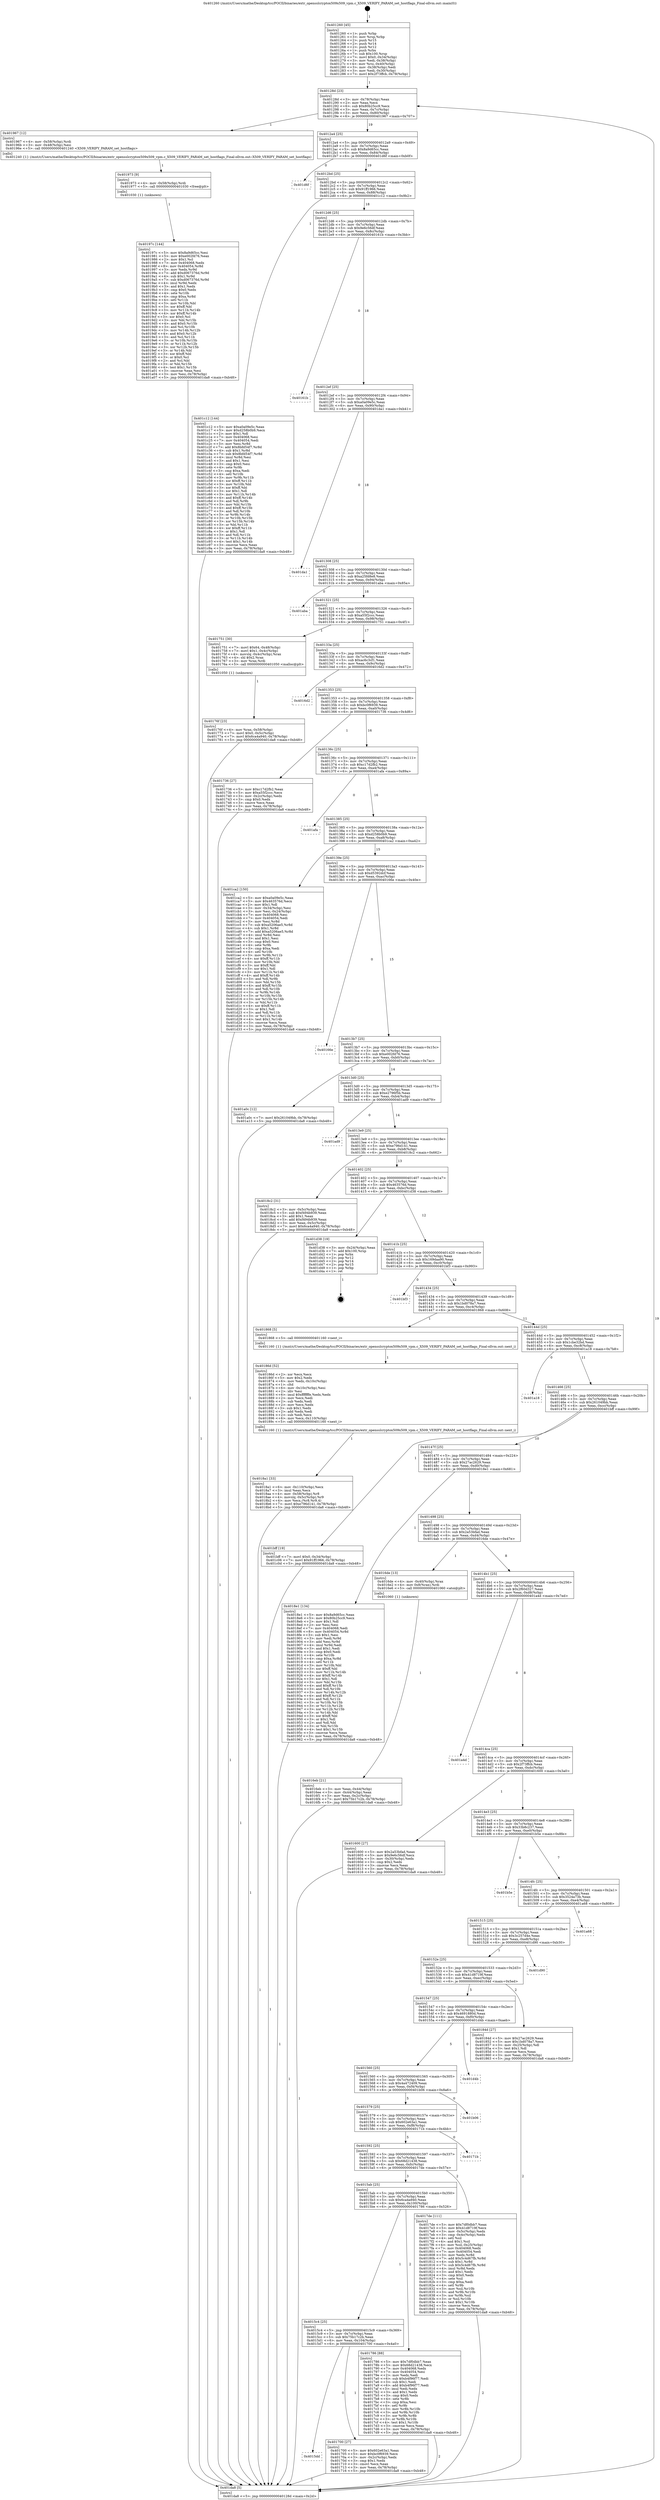 digraph "0x401260" {
  label = "0x401260 (/mnt/c/Users/mathe/Desktop/tcc/POCII/binaries/extr_opensslcryptox509x509_vpm.c_X509_VERIFY_PARAM_set_hostflags_Final-ollvm.out::main(0))"
  labelloc = "t"
  node[shape=record]

  Entry [label="",width=0.3,height=0.3,shape=circle,fillcolor=black,style=filled]
  "0x40128d" [label="{
     0x40128d [23]\l
     | [instrs]\l
     &nbsp;&nbsp;0x40128d \<+3\>: mov -0x78(%rbp),%eax\l
     &nbsp;&nbsp;0x401290 \<+2\>: mov %eax,%ecx\l
     &nbsp;&nbsp;0x401292 \<+6\>: sub $0x80b25cc9,%ecx\l
     &nbsp;&nbsp;0x401298 \<+3\>: mov %eax,-0x7c(%rbp)\l
     &nbsp;&nbsp;0x40129b \<+3\>: mov %ecx,-0x80(%rbp)\l
     &nbsp;&nbsp;0x40129e \<+6\>: je 0000000000401967 \<main+0x707\>\l
  }"]
  "0x401967" [label="{
     0x401967 [12]\l
     | [instrs]\l
     &nbsp;&nbsp;0x401967 \<+4\>: mov -0x58(%rbp),%rdi\l
     &nbsp;&nbsp;0x40196b \<+3\>: mov -0x48(%rbp),%esi\l
     &nbsp;&nbsp;0x40196e \<+5\>: call 0000000000401240 \<X509_VERIFY_PARAM_set_hostflags\>\l
     | [calls]\l
     &nbsp;&nbsp;0x401240 \{1\} (/mnt/c/Users/mathe/Desktop/tcc/POCII/binaries/extr_opensslcryptox509x509_vpm.c_X509_VERIFY_PARAM_set_hostflags_Final-ollvm.out::X509_VERIFY_PARAM_set_hostflags)\l
  }"]
  "0x4012a4" [label="{
     0x4012a4 [25]\l
     | [instrs]\l
     &nbsp;&nbsp;0x4012a4 \<+5\>: jmp 00000000004012a9 \<main+0x49\>\l
     &nbsp;&nbsp;0x4012a9 \<+3\>: mov -0x7c(%rbp),%eax\l
     &nbsp;&nbsp;0x4012ac \<+5\>: sub $0x8a9d65cc,%eax\l
     &nbsp;&nbsp;0x4012b1 \<+6\>: mov %eax,-0x84(%rbp)\l
     &nbsp;&nbsp;0x4012b7 \<+6\>: je 0000000000401d6f \<main+0xb0f\>\l
  }"]
  Exit [label="",width=0.3,height=0.3,shape=circle,fillcolor=black,style=filled,peripheries=2]
  "0x401d6f" [label="{
     0x401d6f\l
  }", style=dashed]
  "0x4012bd" [label="{
     0x4012bd [25]\l
     | [instrs]\l
     &nbsp;&nbsp;0x4012bd \<+5\>: jmp 00000000004012c2 \<main+0x62\>\l
     &nbsp;&nbsp;0x4012c2 \<+3\>: mov -0x7c(%rbp),%eax\l
     &nbsp;&nbsp;0x4012c5 \<+5\>: sub $0x91ff1966,%eax\l
     &nbsp;&nbsp;0x4012ca \<+6\>: mov %eax,-0x88(%rbp)\l
     &nbsp;&nbsp;0x4012d0 \<+6\>: je 0000000000401c12 \<main+0x9b2\>\l
  }"]
  "0x40197c" [label="{
     0x40197c [144]\l
     | [instrs]\l
     &nbsp;&nbsp;0x40197c \<+5\>: mov $0x8a9d65cc,%esi\l
     &nbsp;&nbsp;0x401981 \<+5\>: mov $0xe002fd76,%eax\l
     &nbsp;&nbsp;0x401986 \<+2\>: mov $0x1,%cl\l
     &nbsp;&nbsp;0x401988 \<+7\>: mov 0x404068,%edx\l
     &nbsp;&nbsp;0x40198f \<+8\>: mov 0x404054,%r8d\l
     &nbsp;&nbsp;0x401997 \<+3\>: mov %edx,%r9d\l
     &nbsp;&nbsp;0x40199a \<+7\>: add $0xd067376d,%r9d\l
     &nbsp;&nbsp;0x4019a1 \<+4\>: sub $0x1,%r9d\l
     &nbsp;&nbsp;0x4019a5 \<+7\>: sub $0xd067376d,%r9d\l
     &nbsp;&nbsp;0x4019ac \<+4\>: imul %r9d,%edx\l
     &nbsp;&nbsp;0x4019b0 \<+3\>: and $0x1,%edx\l
     &nbsp;&nbsp;0x4019b3 \<+3\>: cmp $0x0,%edx\l
     &nbsp;&nbsp;0x4019b6 \<+4\>: sete %r10b\l
     &nbsp;&nbsp;0x4019ba \<+4\>: cmp $0xa,%r8d\l
     &nbsp;&nbsp;0x4019be \<+4\>: setl %r11b\l
     &nbsp;&nbsp;0x4019c2 \<+3\>: mov %r10b,%bl\l
     &nbsp;&nbsp;0x4019c5 \<+3\>: xor $0xff,%bl\l
     &nbsp;&nbsp;0x4019c8 \<+3\>: mov %r11b,%r14b\l
     &nbsp;&nbsp;0x4019cb \<+4\>: xor $0xff,%r14b\l
     &nbsp;&nbsp;0x4019cf \<+3\>: xor $0x0,%cl\l
     &nbsp;&nbsp;0x4019d2 \<+3\>: mov %bl,%r15b\l
     &nbsp;&nbsp;0x4019d5 \<+4\>: and $0x0,%r15b\l
     &nbsp;&nbsp;0x4019d9 \<+3\>: and %cl,%r10b\l
     &nbsp;&nbsp;0x4019dc \<+3\>: mov %r14b,%r12b\l
     &nbsp;&nbsp;0x4019df \<+4\>: and $0x0,%r12b\l
     &nbsp;&nbsp;0x4019e3 \<+3\>: and %cl,%r11b\l
     &nbsp;&nbsp;0x4019e6 \<+3\>: or %r10b,%r15b\l
     &nbsp;&nbsp;0x4019e9 \<+3\>: or %r11b,%r12b\l
     &nbsp;&nbsp;0x4019ec \<+3\>: xor %r12b,%r15b\l
     &nbsp;&nbsp;0x4019ef \<+3\>: or %r14b,%bl\l
     &nbsp;&nbsp;0x4019f2 \<+3\>: xor $0xff,%bl\l
     &nbsp;&nbsp;0x4019f5 \<+3\>: or $0x0,%cl\l
     &nbsp;&nbsp;0x4019f8 \<+2\>: and %cl,%bl\l
     &nbsp;&nbsp;0x4019fa \<+3\>: or %bl,%r15b\l
     &nbsp;&nbsp;0x4019fd \<+4\>: test $0x1,%r15b\l
     &nbsp;&nbsp;0x401a01 \<+3\>: cmovne %eax,%esi\l
     &nbsp;&nbsp;0x401a04 \<+3\>: mov %esi,-0x78(%rbp)\l
     &nbsp;&nbsp;0x401a07 \<+5\>: jmp 0000000000401da8 \<main+0xb48\>\l
  }"]
  "0x401c12" [label="{
     0x401c12 [144]\l
     | [instrs]\l
     &nbsp;&nbsp;0x401c12 \<+5\>: mov $0xa0a09e5c,%eax\l
     &nbsp;&nbsp;0x401c17 \<+5\>: mov $0xd258b0b9,%ecx\l
     &nbsp;&nbsp;0x401c1c \<+2\>: mov $0x1,%dl\l
     &nbsp;&nbsp;0x401c1e \<+7\>: mov 0x404068,%esi\l
     &nbsp;&nbsp;0x401c25 \<+7\>: mov 0x404054,%edi\l
     &nbsp;&nbsp;0x401c2c \<+3\>: mov %esi,%r8d\l
     &nbsp;&nbsp;0x401c2f \<+7\>: add $0x8bfd54f7,%r8d\l
     &nbsp;&nbsp;0x401c36 \<+4\>: sub $0x1,%r8d\l
     &nbsp;&nbsp;0x401c3a \<+7\>: sub $0x8bfd54f7,%r8d\l
     &nbsp;&nbsp;0x401c41 \<+4\>: imul %r8d,%esi\l
     &nbsp;&nbsp;0x401c45 \<+3\>: and $0x1,%esi\l
     &nbsp;&nbsp;0x401c48 \<+3\>: cmp $0x0,%esi\l
     &nbsp;&nbsp;0x401c4b \<+4\>: sete %r9b\l
     &nbsp;&nbsp;0x401c4f \<+3\>: cmp $0xa,%edi\l
     &nbsp;&nbsp;0x401c52 \<+4\>: setl %r10b\l
     &nbsp;&nbsp;0x401c56 \<+3\>: mov %r9b,%r11b\l
     &nbsp;&nbsp;0x401c59 \<+4\>: xor $0xff,%r11b\l
     &nbsp;&nbsp;0x401c5d \<+3\>: mov %r10b,%bl\l
     &nbsp;&nbsp;0x401c60 \<+3\>: xor $0xff,%bl\l
     &nbsp;&nbsp;0x401c63 \<+3\>: xor $0x1,%dl\l
     &nbsp;&nbsp;0x401c66 \<+3\>: mov %r11b,%r14b\l
     &nbsp;&nbsp;0x401c69 \<+4\>: and $0xff,%r14b\l
     &nbsp;&nbsp;0x401c6d \<+3\>: and %dl,%r9b\l
     &nbsp;&nbsp;0x401c70 \<+3\>: mov %bl,%r15b\l
     &nbsp;&nbsp;0x401c73 \<+4\>: and $0xff,%r15b\l
     &nbsp;&nbsp;0x401c77 \<+3\>: and %dl,%r10b\l
     &nbsp;&nbsp;0x401c7a \<+3\>: or %r9b,%r14b\l
     &nbsp;&nbsp;0x401c7d \<+3\>: or %r10b,%r15b\l
     &nbsp;&nbsp;0x401c80 \<+3\>: xor %r15b,%r14b\l
     &nbsp;&nbsp;0x401c83 \<+3\>: or %bl,%r11b\l
     &nbsp;&nbsp;0x401c86 \<+4\>: xor $0xff,%r11b\l
     &nbsp;&nbsp;0x401c8a \<+3\>: or $0x1,%dl\l
     &nbsp;&nbsp;0x401c8d \<+3\>: and %dl,%r11b\l
     &nbsp;&nbsp;0x401c90 \<+3\>: or %r11b,%r14b\l
     &nbsp;&nbsp;0x401c93 \<+4\>: test $0x1,%r14b\l
     &nbsp;&nbsp;0x401c97 \<+3\>: cmovne %ecx,%eax\l
     &nbsp;&nbsp;0x401c9a \<+3\>: mov %eax,-0x78(%rbp)\l
     &nbsp;&nbsp;0x401c9d \<+5\>: jmp 0000000000401da8 \<main+0xb48\>\l
  }"]
  "0x4012d6" [label="{
     0x4012d6 [25]\l
     | [instrs]\l
     &nbsp;&nbsp;0x4012d6 \<+5\>: jmp 00000000004012db \<main+0x7b\>\l
     &nbsp;&nbsp;0x4012db \<+3\>: mov -0x7c(%rbp),%eax\l
     &nbsp;&nbsp;0x4012de \<+5\>: sub $0x9e6c56df,%eax\l
     &nbsp;&nbsp;0x4012e3 \<+6\>: mov %eax,-0x8c(%rbp)\l
     &nbsp;&nbsp;0x4012e9 \<+6\>: je 000000000040161b \<main+0x3bb\>\l
  }"]
  "0x401973" [label="{
     0x401973 [9]\l
     | [instrs]\l
     &nbsp;&nbsp;0x401973 \<+4\>: mov -0x58(%rbp),%rdi\l
     &nbsp;&nbsp;0x401977 \<+5\>: call 0000000000401030 \<free@plt\>\l
     | [calls]\l
     &nbsp;&nbsp;0x401030 \{1\} (unknown)\l
  }"]
  "0x40161b" [label="{
     0x40161b\l
  }", style=dashed]
  "0x4012ef" [label="{
     0x4012ef [25]\l
     | [instrs]\l
     &nbsp;&nbsp;0x4012ef \<+5\>: jmp 00000000004012f4 \<main+0x94\>\l
     &nbsp;&nbsp;0x4012f4 \<+3\>: mov -0x7c(%rbp),%eax\l
     &nbsp;&nbsp;0x4012f7 \<+5\>: sub $0xa0a09e5c,%eax\l
     &nbsp;&nbsp;0x4012fc \<+6\>: mov %eax,-0x90(%rbp)\l
     &nbsp;&nbsp;0x401302 \<+6\>: je 0000000000401da1 \<main+0xb41\>\l
  }"]
  "0x4018a1" [label="{
     0x4018a1 [33]\l
     | [instrs]\l
     &nbsp;&nbsp;0x4018a1 \<+6\>: mov -0x110(%rbp),%ecx\l
     &nbsp;&nbsp;0x4018a7 \<+3\>: imul %eax,%ecx\l
     &nbsp;&nbsp;0x4018aa \<+4\>: mov -0x58(%rbp),%r8\l
     &nbsp;&nbsp;0x4018ae \<+4\>: movslq -0x5c(%rbp),%r9\l
     &nbsp;&nbsp;0x4018b2 \<+4\>: mov %ecx,(%r8,%r9,4)\l
     &nbsp;&nbsp;0x4018b6 \<+7\>: movl $0xe796d141,-0x78(%rbp)\l
     &nbsp;&nbsp;0x4018bd \<+5\>: jmp 0000000000401da8 \<main+0xb48\>\l
  }"]
  "0x401da1" [label="{
     0x401da1\l
  }", style=dashed]
  "0x401308" [label="{
     0x401308 [25]\l
     | [instrs]\l
     &nbsp;&nbsp;0x401308 \<+5\>: jmp 000000000040130d \<main+0xad\>\l
     &nbsp;&nbsp;0x40130d \<+3\>: mov -0x7c(%rbp),%eax\l
     &nbsp;&nbsp;0x401310 \<+5\>: sub $0xa25fd8e8,%eax\l
     &nbsp;&nbsp;0x401315 \<+6\>: mov %eax,-0x94(%rbp)\l
     &nbsp;&nbsp;0x40131b \<+6\>: je 0000000000401aba \<main+0x85a\>\l
  }"]
  "0x40186d" [label="{
     0x40186d [52]\l
     | [instrs]\l
     &nbsp;&nbsp;0x40186d \<+2\>: xor %ecx,%ecx\l
     &nbsp;&nbsp;0x40186f \<+5\>: mov $0x2,%edx\l
     &nbsp;&nbsp;0x401874 \<+6\>: mov %edx,-0x10c(%rbp)\l
     &nbsp;&nbsp;0x40187a \<+1\>: cltd\l
     &nbsp;&nbsp;0x40187b \<+6\>: mov -0x10c(%rbp),%esi\l
     &nbsp;&nbsp;0x401881 \<+2\>: idiv %esi\l
     &nbsp;&nbsp;0x401883 \<+6\>: imul $0xfffffffe,%edx,%edx\l
     &nbsp;&nbsp;0x401889 \<+2\>: mov %ecx,%edi\l
     &nbsp;&nbsp;0x40188b \<+2\>: sub %edx,%edi\l
     &nbsp;&nbsp;0x40188d \<+2\>: mov %ecx,%edx\l
     &nbsp;&nbsp;0x40188f \<+3\>: sub $0x1,%edx\l
     &nbsp;&nbsp;0x401892 \<+2\>: add %edx,%edi\l
     &nbsp;&nbsp;0x401894 \<+2\>: sub %edi,%ecx\l
     &nbsp;&nbsp;0x401896 \<+6\>: mov %ecx,-0x110(%rbp)\l
     &nbsp;&nbsp;0x40189c \<+5\>: call 0000000000401160 \<next_i\>\l
     | [calls]\l
     &nbsp;&nbsp;0x401160 \{1\} (/mnt/c/Users/mathe/Desktop/tcc/POCII/binaries/extr_opensslcryptox509x509_vpm.c_X509_VERIFY_PARAM_set_hostflags_Final-ollvm.out::next_i)\l
  }"]
  "0x401aba" [label="{
     0x401aba\l
  }", style=dashed]
  "0x401321" [label="{
     0x401321 [25]\l
     | [instrs]\l
     &nbsp;&nbsp;0x401321 \<+5\>: jmp 0000000000401326 \<main+0xc6\>\l
     &nbsp;&nbsp;0x401326 \<+3\>: mov -0x7c(%rbp),%eax\l
     &nbsp;&nbsp;0x401329 \<+5\>: sub $0xa55f2ccc,%eax\l
     &nbsp;&nbsp;0x40132e \<+6\>: mov %eax,-0x98(%rbp)\l
     &nbsp;&nbsp;0x401334 \<+6\>: je 0000000000401751 \<main+0x4f1\>\l
  }"]
  "0x40176f" [label="{
     0x40176f [23]\l
     | [instrs]\l
     &nbsp;&nbsp;0x40176f \<+4\>: mov %rax,-0x58(%rbp)\l
     &nbsp;&nbsp;0x401773 \<+7\>: movl $0x0,-0x5c(%rbp)\l
     &nbsp;&nbsp;0x40177a \<+7\>: movl $0x6ca4a940,-0x78(%rbp)\l
     &nbsp;&nbsp;0x401781 \<+5\>: jmp 0000000000401da8 \<main+0xb48\>\l
  }"]
  "0x401751" [label="{
     0x401751 [30]\l
     | [instrs]\l
     &nbsp;&nbsp;0x401751 \<+7\>: movl $0x64,-0x48(%rbp)\l
     &nbsp;&nbsp;0x401758 \<+7\>: movl $0x1,-0x4c(%rbp)\l
     &nbsp;&nbsp;0x40175f \<+4\>: movslq -0x4c(%rbp),%rax\l
     &nbsp;&nbsp;0x401763 \<+4\>: shl $0x2,%rax\l
     &nbsp;&nbsp;0x401767 \<+3\>: mov %rax,%rdi\l
     &nbsp;&nbsp;0x40176a \<+5\>: call 0000000000401050 \<malloc@plt\>\l
     | [calls]\l
     &nbsp;&nbsp;0x401050 \{1\} (unknown)\l
  }"]
  "0x40133a" [label="{
     0x40133a [25]\l
     | [instrs]\l
     &nbsp;&nbsp;0x40133a \<+5\>: jmp 000000000040133f \<main+0xdf\>\l
     &nbsp;&nbsp;0x40133f \<+3\>: mov -0x7c(%rbp),%eax\l
     &nbsp;&nbsp;0x401342 \<+5\>: sub $0xac6c3cf1,%eax\l
     &nbsp;&nbsp;0x401347 \<+6\>: mov %eax,-0x9c(%rbp)\l
     &nbsp;&nbsp;0x40134d \<+6\>: je 00000000004016d2 \<main+0x472\>\l
  }"]
  "0x4015dd" [label="{
     0x4015dd\l
  }", style=dashed]
  "0x4016d2" [label="{
     0x4016d2\l
  }", style=dashed]
  "0x401353" [label="{
     0x401353 [25]\l
     | [instrs]\l
     &nbsp;&nbsp;0x401353 \<+5\>: jmp 0000000000401358 \<main+0xf8\>\l
     &nbsp;&nbsp;0x401358 \<+3\>: mov -0x7c(%rbp),%eax\l
     &nbsp;&nbsp;0x40135b \<+5\>: sub $0xbc0f6939,%eax\l
     &nbsp;&nbsp;0x401360 \<+6\>: mov %eax,-0xa0(%rbp)\l
     &nbsp;&nbsp;0x401366 \<+6\>: je 0000000000401736 \<main+0x4d6\>\l
  }"]
  "0x401700" [label="{
     0x401700 [27]\l
     | [instrs]\l
     &nbsp;&nbsp;0x401700 \<+5\>: mov $0x602e63a1,%eax\l
     &nbsp;&nbsp;0x401705 \<+5\>: mov $0xbc0f6939,%ecx\l
     &nbsp;&nbsp;0x40170a \<+3\>: mov -0x2c(%rbp),%edx\l
     &nbsp;&nbsp;0x40170d \<+3\>: cmp $0x1,%edx\l
     &nbsp;&nbsp;0x401710 \<+3\>: cmovl %ecx,%eax\l
     &nbsp;&nbsp;0x401713 \<+3\>: mov %eax,-0x78(%rbp)\l
     &nbsp;&nbsp;0x401716 \<+5\>: jmp 0000000000401da8 \<main+0xb48\>\l
  }"]
  "0x401736" [label="{
     0x401736 [27]\l
     | [instrs]\l
     &nbsp;&nbsp;0x401736 \<+5\>: mov $0xc17d2fb2,%eax\l
     &nbsp;&nbsp;0x40173b \<+5\>: mov $0xa55f2ccc,%ecx\l
     &nbsp;&nbsp;0x401740 \<+3\>: mov -0x2c(%rbp),%edx\l
     &nbsp;&nbsp;0x401743 \<+3\>: cmp $0x0,%edx\l
     &nbsp;&nbsp;0x401746 \<+3\>: cmove %ecx,%eax\l
     &nbsp;&nbsp;0x401749 \<+3\>: mov %eax,-0x78(%rbp)\l
     &nbsp;&nbsp;0x40174c \<+5\>: jmp 0000000000401da8 \<main+0xb48\>\l
  }"]
  "0x40136c" [label="{
     0x40136c [25]\l
     | [instrs]\l
     &nbsp;&nbsp;0x40136c \<+5\>: jmp 0000000000401371 \<main+0x111\>\l
     &nbsp;&nbsp;0x401371 \<+3\>: mov -0x7c(%rbp),%eax\l
     &nbsp;&nbsp;0x401374 \<+5\>: sub $0xc17d2fb2,%eax\l
     &nbsp;&nbsp;0x401379 \<+6\>: mov %eax,-0xa4(%rbp)\l
     &nbsp;&nbsp;0x40137f \<+6\>: je 0000000000401afa \<main+0x89a\>\l
  }"]
  "0x4015c4" [label="{
     0x4015c4 [25]\l
     | [instrs]\l
     &nbsp;&nbsp;0x4015c4 \<+5\>: jmp 00000000004015c9 \<main+0x369\>\l
     &nbsp;&nbsp;0x4015c9 \<+3\>: mov -0x7c(%rbp),%eax\l
     &nbsp;&nbsp;0x4015cc \<+5\>: sub $0x75b17c2b,%eax\l
     &nbsp;&nbsp;0x4015d1 \<+6\>: mov %eax,-0x104(%rbp)\l
     &nbsp;&nbsp;0x4015d7 \<+6\>: je 0000000000401700 \<main+0x4a0\>\l
  }"]
  "0x401afa" [label="{
     0x401afa\l
  }", style=dashed]
  "0x401385" [label="{
     0x401385 [25]\l
     | [instrs]\l
     &nbsp;&nbsp;0x401385 \<+5\>: jmp 000000000040138a \<main+0x12a\>\l
     &nbsp;&nbsp;0x40138a \<+3\>: mov -0x7c(%rbp),%eax\l
     &nbsp;&nbsp;0x40138d \<+5\>: sub $0xd258b0b9,%eax\l
     &nbsp;&nbsp;0x401392 \<+6\>: mov %eax,-0xa8(%rbp)\l
     &nbsp;&nbsp;0x401398 \<+6\>: je 0000000000401ca2 \<main+0xa42\>\l
  }"]
  "0x401786" [label="{
     0x401786 [88]\l
     | [instrs]\l
     &nbsp;&nbsp;0x401786 \<+5\>: mov $0x7df0dbb7,%eax\l
     &nbsp;&nbsp;0x40178b \<+5\>: mov $0x68d21438,%ecx\l
     &nbsp;&nbsp;0x401790 \<+7\>: mov 0x404068,%edx\l
     &nbsp;&nbsp;0x401797 \<+7\>: mov 0x404054,%esi\l
     &nbsp;&nbsp;0x40179e \<+2\>: mov %edx,%edi\l
     &nbsp;&nbsp;0x4017a0 \<+6\>: sub $0xb4f96f77,%edi\l
     &nbsp;&nbsp;0x4017a6 \<+3\>: sub $0x1,%edi\l
     &nbsp;&nbsp;0x4017a9 \<+6\>: add $0xb4f96f77,%edi\l
     &nbsp;&nbsp;0x4017af \<+3\>: imul %edi,%edx\l
     &nbsp;&nbsp;0x4017b2 \<+3\>: and $0x1,%edx\l
     &nbsp;&nbsp;0x4017b5 \<+3\>: cmp $0x0,%edx\l
     &nbsp;&nbsp;0x4017b8 \<+4\>: sete %r8b\l
     &nbsp;&nbsp;0x4017bc \<+3\>: cmp $0xa,%esi\l
     &nbsp;&nbsp;0x4017bf \<+4\>: setl %r9b\l
     &nbsp;&nbsp;0x4017c3 \<+3\>: mov %r8b,%r10b\l
     &nbsp;&nbsp;0x4017c6 \<+3\>: and %r9b,%r10b\l
     &nbsp;&nbsp;0x4017c9 \<+3\>: xor %r9b,%r8b\l
     &nbsp;&nbsp;0x4017cc \<+3\>: or %r8b,%r10b\l
     &nbsp;&nbsp;0x4017cf \<+4\>: test $0x1,%r10b\l
     &nbsp;&nbsp;0x4017d3 \<+3\>: cmovne %ecx,%eax\l
     &nbsp;&nbsp;0x4017d6 \<+3\>: mov %eax,-0x78(%rbp)\l
     &nbsp;&nbsp;0x4017d9 \<+5\>: jmp 0000000000401da8 \<main+0xb48\>\l
  }"]
  "0x401ca2" [label="{
     0x401ca2 [150]\l
     | [instrs]\l
     &nbsp;&nbsp;0x401ca2 \<+5\>: mov $0xa0a09e5c,%eax\l
     &nbsp;&nbsp;0x401ca7 \<+5\>: mov $0x463576d,%ecx\l
     &nbsp;&nbsp;0x401cac \<+2\>: mov $0x1,%dl\l
     &nbsp;&nbsp;0x401cae \<+3\>: mov -0x34(%rbp),%esi\l
     &nbsp;&nbsp;0x401cb1 \<+3\>: mov %esi,-0x24(%rbp)\l
     &nbsp;&nbsp;0x401cb4 \<+7\>: mov 0x404068,%esi\l
     &nbsp;&nbsp;0x401cbb \<+7\>: mov 0x404054,%edi\l
     &nbsp;&nbsp;0x401cc2 \<+3\>: mov %esi,%r8d\l
     &nbsp;&nbsp;0x401cc5 \<+7\>: sub $0xa5206ae5,%r8d\l
     &nbsp;&nbsp;0x401ccc \<+4\>: sub $0x1,%r8d\l
     &nbsp;&nbsp;0x401cd0 \<+7\>: add $0xa5206ae5,%r8d\l
     &nbsp;&nbsp;0x401cd7 \<+4\>: imul %r8d,%esi\l
     &nbsp;&nbsp;0x401cdb \<+3\>: and $0x1,%esi\l
     &nbsp;&nbsp;0x401cde \<+3\>: cmp $0x0,%esi\l
     &nbsp;&nbsp;0x401ce1 \<+4\>: sete %r9b\l
     &nbsp;&nbsp;0x401ce5 \<+3\>: cmp $0xa,%edi\l
     &nbsp;&nbsp;0x401ce8 \<+4\>: setl %r10b\l
     &nbsp;&nbsp;0x401cec \<+3\>: mov %r9b,%r11b\l
     &nbsp;&nbsp;0x401cef \<+4\>: xor $0xff,%r11b\l
     &nbsp;&nbsp;0x401cf3 \<+3\>: mov %r10b,%bl\l
     &nbsp;&nbsp;0x401cf6 \<+3\>: xor $0xff,%bl\l
     &nbsp;&nbsp;0x401cf9 \<+3\>: xor $0x1,%dl\l
     &nbsp;&nbsp;0x401cfc \<+3\>: mov %r11b,%r14b\l
     &nbsp;&nbsp;0x401cff \<+4\>: and $0xff,%r14b\l
     &nbsp;&nbsp;0x401d03 \<+3\>: and %dl,%r9b\l
     &nbsp;&nbsp;0x401d06 \<+3\>: mov %bl,%r15b\l
     &nbsp;&nbsp;0x401d09 \<+4\>: and $0xff,%r15b\l
     &nbsp;&nbsp;0x401d0d \<+3\>: and %dl,%r10b\l
     &nbsp;&nbsp;0x401d10 \<+3\>: or %r9b,%r14b\l
     &nbsp;&nbsp;0x401d13 \<+3\>: or %r10b,%r15b\l
     &nbsp;&nbsp;0x401d16 \<+3\>: xor %r15b,%r14b\l
     &nbsp;&nbsp;0x401d19 \<+3\>: or %bl,%r11b\l
     &nbsp;&nbsp;0x401d1c \<+4\>: xor $0xff,%r11b\l
     &nbsp;&nbsp;0x401d20 \<+3\>: or $0x1,%dl\l
     &nbsp;&nbsp;0x401d23 \<+3\>: and %dl,%r11b\l
     &nbsp;&nbsp;0x401d26 \<+3\>: or %r11b,%r14b\l
     &nbsp;&nbsp;0x401d29 \<+4\>: test $0x1,%r14b\l
     &nbsp;&nbsp;0x401d2d \<+3\>: cmovne %ecx,%eax\l
     &nbsp;&nbsp;0x401d30 \<+3\>: mov %eax,-0x78(%rbp)\l
     &nbsp;&nbsp;0x401d33 \<+5\>: jmp 0000000000401da8 \<main+0xb48\>\l
  }"]
  "0x40139e" [label="{
     0x40139e [25]\l
     | [instrs]\l
     &nbsp;&nbsp;0x40139e \<+5\>: jmp 00000000004013a3 \<main+0x143\>\l
     &nbsp;&nbsp;0x4013a3 \<+3\>: mov -0x7c(%rbp),%eax\l
     &nbsp;&nbsp;0x4013a6 \<+5\>: sub $0xd5392dcf,%eax\l
     &nbsp;&nbsp;0x4013ab \<+6\>: mov %eax,-0xac(%rbp)\l
     &nbsp;&nbsp;0x4013b1 \<+6\>: je 000000000040166e \<main+0x40e\>\l
  }"]
  "0x4015ab" [label="{
     0x4015ab [25]\l
     | [instrs]\l
     &nbsp;&nbsp;0x4015ab \<+5\>: jmp 00000000004015b0 \<main+0x350\>\l
     &nbsp;&nbsp;0x4015b0 \<+3\>: mov -0x7c(%rbp),%eax\l
     &nbsp;&nbsp;0x4015b3 \<+5\>: sub $0x6ca4a940,%eax\l
     &nbsp;&nbsp;0x4015b8 \<+6\>: mov %eax,-0x100(%rbp)\l
     &nbsp;&nbsp;0x4015be \<+6\>: je 0000000000401786 \<main+0x526\>\l
  }"]
  "0x40166e" [label="{
     0x40166e\l
  }", style=dashed]
  "0x4013b7" [label="{
     0x4013b7 [25]\l
     | [instrs]\l
     &nbsp;&nbsp;0x4013b7 \<+5\>: jmp 00000000004013bc \<main+0x15c\>\l
     &nbsp;&nbsp;0x4013bc \<+3\>: mov -0x7c(%rbp),%eax\l
     &nbsp;&nbsp;0x4013bf \<+5\>: sub $0xe002fd76,%eax\l
     &nbsp;&nbsp;0x4013c4 \<+6\>: mov %eax,-0xb0(%rbp)\l
     &nbsp;&nbsp;0x4013ca \<+6\>: je 0000000000401a0c \<main+0x7ac\>\l
  }"]
  "0x4017de" [label="{
     0x4017de [111]\l
     | [instrs]\l
     &nbsp;&nbsp;0x4017de \<+5\>: mov $0x7df0dbb7,%eax\l
     &nbsp;&nbsp;0x4017e3 \<+5\>: mov $0x41d8719f,%ecx\l
     &nbsp;&nbsp;0x4017e8 \<+3\>: mov -0x5c(%rbp),%edx\l
     &nbsp;&nbsp;0x4017eb \<+3\>: cmp -0x4c(%rbp),%edx\l
     &nbsp;&nbsp;0x4017ee \<+4\>: setl %sil\l
     &nbsp;&nbsp;0x4017f2 \<+4\>: and $0x1,%sil\l
     &nbsp;&nbsp;0x4017f6 \<+4\>: mov %sil,-0x25(%rbp)\l
     &nbsp;&nbsp;0x4017fa \<+7\>: mov 0x404068,%edx\l
     &nbsp;&nbsp;0x401801 \<+7\>: mov 0x404054,%edi\l
     &nbsp;&nbsp;0x401808 \<+3\>: mov %edx,%r8d\l
     &nbsp;&nbsp;0x40180b \<+7\>: add $0x5c4d67fb,%r8d\l
     &nbsp;&nbsp;0x401812 \<+4\>: sub $0x1,%r8d\l
     &nbsp;&nbsp;0x401816 \<+7\>: sub $0x5c4d67fb,%r8d\l
     &nbsp;&nbsp;0x40181d \<+4\>: imul %r8d,%edx\l
     &nbsp;&nbsp;0x401821 \<+3\>: and $0x1,%edx\l
     &nbsp;&nbsp;0x401824 \<+3\>: cmp $0x0,%edx\l
     &nbsp;&nbsp;0x401827 \<+4\>: sete %sil\l
     &nbsp;&nbsp;0x40182b \<+3\>: cmp $0xa,%edi\l
     &nbsp;&nbsp;0x40182e \<+4\>: setl %r9b\l
     &nbsp;&nbsp;0x401832 \<+3\>: mov %sil,%r10b\l
     &nbsp;&nbsp;0x401835 \<+3\>: and %r9b,%r10b\l
     &nbsp;&nbsp;0x401838 \<+3\>: xor %r9b,%sil\l
     &nbsp;&nbsp;0x40183b \<+3\>: or %sil,%r10b\l
     &nbsp;&nbsp;0x40183e \<+4\>: test $0x1,%r10b\l
     &nbsp;&nbsp;0x401842 \<+3\>: cmovne %ecx,%eax\l
     &nbsp;&nbsp;0x401845 \<+3\>: mov %eax,-0x78(%rbp)\l
     &nbsp;&nbsp;0x401848 \<+5\>: jmp 0000000000401da8 \<main+0xb48\>\l
  }"]
  "0x401a0c" [label="{
     0x401a0c [12]\l
     | [instrs]\l
     &nbsp;&nbsp;0x401a0c \<+7\>: movl $0x261049bb,-0x78(%rbp)\l
     &nbsp;&nbsp;0x401a13 \<+5\>: jmp 0000000000401da8 \<main+0xb48\>\l
  }"]
  "0x4013d0" [label="{
     0x4013d0 [25]\l
     | [instrs]\l
     &nbsp;&nbsp;0x4013d0 \<+5\>: jmp 00000000004013d5 \<main+0x175\>\l
     &nbsp;&nbsp;0x4013d5 \<+3\>: mov -0x7c(%rbp),%eax\l
     &nbsp;&nbsp;0x4013d8 \<+5\>: sub $0xe2796f5b,%eax\l
     &nbsp;&nbsp;0x4013dd \<+6\>: mov %eax,-0xb4(%rbp)\l
     &nbsp;&nbsp;0x4013e3 \<+6\>: je 0000000000401ad9 \<main+0x879\>\l
  }"]
  "0x401592" [label="{
     0x401592 [25]\l
     | [instrs]\l
     &nbsp;&nbsp;0x401592 \<+5\>: jmp 0000000000401597 \<main+0x337\>\l
     &nbsp;&nbsp;0x401597 \<+3\>: mov -0x7c(%rbp),%eax\l
     &nbsp;&nbsp;0x40159a \<+5\>: sub $0x68d21438,%eax\l
     &nbsp;&nbsp;0x40159f \<+6\>: mov %eax,-0xfc(%rbp)\l
     &nbsp;&nbsp;0x4015a5 \<+6\>: je 00000000004017de \<main+0x57e\>\l
  }"]
  "0x401ad9" [label="{
     0x401ad9\l
  }", style=dashed]
  "0x4013e9" [label="{
     0x4013e9 [25]\l
     | [instrs]\l
     &nbsp;&nbsp;0x4013e9 \<+5\>: jmp 00000000004013ee \<main+0x18e\>\l
     &nbsp;&nbsp;0x4013ee \<+3\>: mov -0x7c(%rbp),%eax\l
     &nbsp;&nbsp;0x4013f1 \<+5\>: sub $0xe796d141,%eax\l
     &nbsp;&nbsp;0x4013f6 \<+6\>: mov %eax,-0xb8(%rbp)\l
     &nbsp;&nbsp;0x4013fc \<+6\>: je 00000000004018c2 \<main+0x662\>\l
  }"]
  "0x40171b" [label="{
     0x40171b\l
  }", style=dashed]
  "0x4018c2" [label="{
     0x4018c2 [31]\l
     | [instrs]\l
     &nbsp;&nbsp;0x4018c2 \<+3\>: mov -0x5c(%rbp),%eax\l
     &nbsp;&nbsp;0x4018c5 \<+5\>: sub $0xf494b939,%eax\l
     &nbsp;&nbsp;0x4018ca \<+3\>: add $0x1,%eax\l
     &nbsp;&nbsp;0x4018cd \<+5\>: add $0xf494b939,%eax\l
     &nbsp;&nbsp;0x4018d2 \<+3\>: mov %eax,-0x5c(%rbp)\l
     &nbsp;&nbsp;0x4018d5 \<+7\>: movl $0x6ca4a940,-0x78(%rbp)\l
     &nbsp;&nbsp;0x4018dc \<+5\>: jmp 0000000000401da8 \<main+0xb48\>\l
  }"]
  "0x401402" [label="{
     0x401402 [25]\l
     | [instrs]\l
     &nbsp;&nbsp;0x401402 \<+5\>: jmp 0000000000401407 \<main+0x1a7\>\l
     &nbsp;&nbsp;0x401407 \<+3\>: mov -0x7c(%rbp),%eax\l
     &nbsp;&nbsp;0x40140a \<+5\>: sub $0x463576d,%eax\l
     &nbsp;&nbsp;0x40140f \<+6\>: mov %eax,-0xbc(%rbp)\l
     &nbsp;&nbsp;0x401415 \<+6\>: je 0000000000401d38 \<main+0xad8\>\l
  }"]
  "0x401579" [label="{
     0x401579 [25]\l
     | [instrs]\l
     &nbsp;&nbsp;0x401579 \<+5\>: jmp 000000000040157e \<main+0x31e\>\l
     &nbsp;&nbsp;0x40157e \<+3\>: mov -0x7c(%rbp),%eax\l
     &nbsp;&nbsp;0x401581 \<+5\>: sub $0x602e63a1,%eax\l
     &nbsp;&nbsp;0x401586 \<+6\>: mov %eax,-0xf8(%rbp)\l
     &nbsp;&nbsp;0x40158c \<+6\>: je 000000000040171b \<main+0x4bb\>\l
  }"]
  "0x401d38" [label="{
     0x401d38 [19]\l
     | [instrs]\l
     &nbsp;&nbsp;0x401d38 \<+3\>: mov -0x24(%rbp),%eax\l
     &nbsp;&nbsp;0x401d3b \<+7\>: add $0x100,%rsp\l
     &nbsp;&nbsp;0x401d42 \<+1\>: pop %rbx\l
     &nbsp;&nbsp;0x401d43 \<+2\>: pop %r12\l
     &nbsp;&nbsp;0x401d45 \<+2\>: pop %r14\l
     &nbsp;&nbsp;0x401d47 \<+2\>: pop %r15\l
     &nbsp;&nbsp;0x401d49 \<+1\>: pop %rbp\l
     &nbsp;&nbsp;0x401d4a \<+1\>: ret\l
  }"]
  "0x40141b" [label="{
     0x40141b [25]\l
     | [instrs]\l
     &nbsp;&nbsp;0x40141b \<+5\>: jmp 0000000000401420 \<main+0x1c0\>\l
     &nbsp;&nbsp;0x401420 \<+3\>: mov -0x7c(%rbp),%eax\l
     &nbsp;&nbsp;0x401423 \<+5\>: sub $0x169daa90,%eax\l
     &nbsp;&nbsp;0x401428 \<+6\>: mov %eax,-0xc0(%rbp)\l
     &nbsp;&nbsp;0x40142e \<+6\>: je 0000000000401bf3 \<main+0x993\>\l
  }"]
  "0x401b06" [label="{
     0x401b06\l
  }", style=dashed]
  "0x401bf3" [label="{
     0x401bf3\l
  }", style=dashed]
  "0x401434" [label="{
     0x401434 [25]\l
     | [instrs]\l
     &nbsp;&nbsp;0x401434 \<+5\>: jmp 0000000000401439 \<main+0x1d9\>\l
     &nbsp;&nbsp;0x401439 \<+3\>: mov -0x7c(%rbp),%eax\l
     &nbsp;&nbsp;0x40143c \<+5\>: sub $0x1bd078a7,%eax\l
     &nbsp;&nbsp;0x401441 \<+6\>: mov %eax,-0xc4(%rbp)\l
     &nbsp;&nbsp;0x401447 \<+6\>: je 0000000000401868 \<main+0x608\>\l
  }"]
  "0x401560" [label="{
     0x401560 [25]\l
     | [instrs]\l
     &nbsp;&nbsp;0x401560 \<+5\>: jmp 0000000000401565 \<main+0x305\>\l
     &nbsp;&nbsp;0x401565 \<+3\>: mov -0x7c(%rbp),%eax\l
     &nbsp;&nbsp;0x401568 \<+5\>: sub $0x4a472409,%eax\l
     &nbsp;&nbsp;0x40156d \<+6\>: mov %eax,-0xf4(%rbp)\l
     &nbsp;&nbsp;0x401573 \<+6\>: je 0000000000401b06 \<main+0x8a6\>\l
  }"]
  "0x401868" [label="{
     0x401868 [5]\l
     | [instrs]\l
     &nbsp;&nbsp;0x401868 \<+5\>: call 0000000000401160 \<next_i\>\l
     | [calls]\l
     &nbsp;&nbsp;0x401160 \{1\} (/mnt/c/Users/mathe/Desktop/tcc/POCII/binaries/extr_opensslcryptox509x509_vpm.c_X509_VERIFY_PARAM_set_hostflags_Final-ollvm.out::next_i)\l
  }"]
  "0x40144d" [label="{
     0x40144d [25]\l
     | [instrs]\l
     &nbsp;&nbsp;0x40144d \<+5\>: jmp 0000000000401452 \<main+0x1f2\>\l
     &nbsp;&nbsp;0x401452 \<+3\>: mov -0x7c(%rbp),%eax\l
     &nbsp;&nbsp;0x401455 \<+5\>: sub $0x1cbe32bd,%eax\l
     &nbsp;&nbsp;0x40145a \<+6\>: mov %eax,-0xc8(%rbp)\l
     &nbsp;&nbsp;0x401460 \<+6\>: je 0000000000401a18 \<main+0x7b8\>\l
  }"]
  "0x401d4b" [label="{
     0x401d4b\l
  }", style=dashed]
  "0x401a18" [label="{
     0x401a18\l
  }", style=dashed]
  "0x401466" [label="{
     0x401466 [25]\l
     | [instrs]\l
     &nbsp;&nbsp;0x401466 \<+5\>: jmp 000000000040146b \<main+0x20b\>\l
     &nbsp;&nbsp;0x40146b \<+3\>: mov -0x7c(%rbp),%eax\l
     &nbsp;&nbsp;0x40146e \<+5\>: sub $0x261049bb,%eax\l
     &nbsp;&nbsp;0x401473 \<+6\>: mov %eax,-0xcc(%rbp)\l
     &nbsp;&nbsp;0x401479 \<+6\>: je 0000000000401bff \<main+0x99f\>\l
  }"]
  "0x401547" [label="{
     0x401547 [25]\l
     | [instrs]\l
     &nbsp;&nbsp;0x401547 \<+5\>: jmp 000000000040154c \<main+0x2ec\>\l
     &nbsp;&nbsp;0x40154c \<+3\>: mov -0x7c(%rbp),%eax\l
     &nbsp;&nbsp;0x40154f \<+5\>: sub $0x4691880d,%eax\l
     &nbsp;&nbsp;0x401554 \<+6\>: mov %eax,-0xf0(%rbp)\l
     &nbsp;&nbsp;0x40155a \<+6\>: je 0000000000401d4b \<main+0xaeb\>\l
  }"]
  "0x401bff" [label="{
     0x401bff [19]\l
     | [instrs]\l
     &nbsp;&nbsp;0x401bff \<+7\>: movl $0x0,-0x34(%rbp)\l
     &nbsp;&nbsp;0x401c06 \<+7\>: movl $0x91ff1966,-0x78(%rbp)\l
     &nbsp;&nbsp;0x401c0d \<+5\>: jmp 0000000000401da8 \<main+0xb48\>\l
  }"]
  "0x40147f" [label="{
     0x40147f [25]\l
     | [instrs]\l
     &nbsp;&nbsp;0x40147f \<+5\>: jmp 0000000000401484 \<main+0x224\>\l
     &nbsp;&nbsp;0x401484 \<+3\>: mov -0x7c(%rbp),%eax\l
     &nbsp;&nbsp;0x401487 \<+5\>: sub $0x27ac2629,%eax\l
     &nbsp;&nbsp;0x40148c \<+6\>: mov %eax,-0xd0(%rbp)\l
     &nbsp;&nbsp;0x401492 \<+6\>: je 00000000004018e1 \<main+0x681\>\l
  }"]
  "0x40184d" [label="{
     0x40184d [27]\l
     | [instrs]\l
     &nbsp;&nbsp;0x40184d \<+5\>: mov $0x27ac2629,%eax\l
     &nbsp;&nbsp;0x401852 \<+5\>: mov $0x1bd078a7,%ecx\l
     &nbsp;&nbsp;0x401857 \<+3\>: mov -0x25(%rbp),%dl\l
     &nbsp;&nbsp;0x40185a \<+3\>: test $0x1,%dl\l
     &nbsp;&nbsp;0x40185d \<+3\>: cmovne %ecx,%eax\l
     &nbsp;&nbsp;0x401860 \<+3\>: mov %eax,-0x78(%rbp)\l
     &nbsp;&nbsp;0x401863 \<+5\>: jmp 0000000000401da8 \<main+0xb48\>\l
  }"]
  "0x4018e1" [label="{
     0x4018e1 [134]\l
     | [instrs]\l
     &nbsp;&nbsp;0x4018e1 \<+5\>: mov $0x8a9d65cc,%eax\l
     &nbsp;&nbsp;0x4018e6 \<+5\>: mov $0x80b25cc9,%ecx\l
     &nbsp;&nbsp;0x4018eb \<+2\>: mov $0x1,%dl\l
     &nbsp;&nbsp;0x4018ed \<+2\>: xor %esi,%esi\l
     &nbsp;&nbsp;0x4018ef \<+7\>: mov 0x404068,%edi\l
     &nbsp;&nbsp;0x4018f6 \<+8\>: mov 0x404054,%r8d\l
     &nbsp;&nbsp;0x4018fe \<+3\>: sub $0x1,%esi\l
     &nbsp;&nbsp;0x401901 \<+3\>: mov %edi,%r9d\l
     &nbsp;&nbsp;0x401904 \<+3\>: add %esi,%r9d\l
     &nbsp;&nbsp;0x401907 \<+4\>: imul %r9d,%edi\l
     &nbsp;&nbsp;0x40190b \<+3\>: and $0x1,%edi\l
     &nbsp;&nbsp;0x40190e \<+3\>: cmp $0x0,%edi\l
     &nbsp;&nbsp;0x401911 \<+4\>: sete %r10b\l
     &nbsp;&nbsp;0x401915 \<+4\>: cmp $0xa,%r8d\l
     &nbsp;&nbsp;0x401919 \<+4\>: setl %r11b\l
     &nbsp;&nbsp;0x40191d \<+3\>: mov %r10b,%bl\l
     &nbsp;&nbsp;0x401920 \<+3\>: xor $0xff,%bl\l
     &nbsp;&nbsp;0x401923 \<+3\>: mov %r11b,%r14b\l
     &nbsp;&nbsp;0x401926 \<+4\>: xor $0xff,%r14b\l
     &nbsp;&nbsp;0x40192a \<+3\>: xor $0x1,%dl\l
     &nbsp;&nbsp;0x40192d \<+3\>: mov %bl,%r15b\l
     &nbsp;&nbsp;0x401930 \<+4\>: and $0xff,%r15b\l
     &nbsp;&nbsp;0x401934 \<+3\>: and %dl,%r10b\l
     &nbsp;&nbsp;0x401937 \<+3\>: mov %r14b,%r12b\l
     &nbsp;&nbsp;0x40193a \<+4\>: and $0xff,%r12b\l
     &nbsp;&nbsp;0x40193e \<+3\>: and %dl,%r11b\l
     &nbsp;&nbsp;0x401941 \<+3\>: or %r10b,%r15b\l
     &nbsp;&nbsp;0x401944 \<+3\>: or %r11b,%r12b\l
     &nbsp;&nbsp;0x401947 \<+3\>: xor %r12b,%r15b\l
     &nbsp;&nbsp;0x40194a \<+3\>: or %r14b,%bl\l
     &nbsp;&nbsp;0x40194d \<+3\>: xor $0xff,%bl\l
     &nbsp;&nbsp;0x401950 \<+3\>: or $0x1,%dl\l
     &nbsp;&nbsp;0x401953 \<+2\>: and %dl,%bl\l
     &nbsp;&nbsp;0x401955 \<+3\>: or %bl,%r15b\l
     &nbsp;&nbsp;0x401958 \<+4\>: test $0x1,%r15b\l
     &nbsp;&nbsp;0x40195c \<+3\>: cmovne %ecx,%eax\l
     &nbsp;&nbsp;0x40195f \<+3\>: mov %eax,-0x78(%rbp)\l
     &nbsp;&nbsp;0x401962 \<+5\>: jmp 0000000000401da8 \<main+0xb48\>\l
  }"]
  "0x401498" [label="{
     0x401498 [25]\l
     | [instrs]\l
     &nbsp;&nbsp;0x401498 \<+5\>: jmp 000000000040149d \<main+0x23d\>\l
     &nbsp;&nbsp;0x40149d \<+3\>: mov -0x7c(%rbp),%eax\l
     &nbsp;&nbsp;0x4014a0 \<+5\>: sub $0x2a53bfad,%eax\l
     &nbsp;&nbsp;0x4014a5 \<+6\>: mov %eax,-0xd4(%rbp)\l
     &nbsp;&nbsp;0x4014ab \<+6\>: je 00000000004016de \<main+0x47e\>\l
  }"]
  "0x40152e" [label="{
     0x40152e [25]\l
     | [instrs]\l
     &nbsp;&nbsp;0x40152e \<+5\>: jmp 0000000000401533 \<main+0x2d3\>\l
     &nbsp;&nbsp;0x401533 \<+3\>: mov -0x7c(%rbp),%eax\l
     &nbsp;&nbsp;0x401536 \<+5\>: sub $0x41d8719f,%eax\l
     &nbsp;&nbsp;0x40153b \<+6\>: mov %eax,-0xec(%rbp)\l
     &nbsp;&nbsp;0x401541 \<+6\>: je 000000000040184d \<main+0x5ed\>\l
  }"]
  "0x4016de" [label="{
     0x4016de [13]\l
     | [instrs]\l
     &nbsp;&nbsp;0x4016de \<+4\>: mov -0x40(%rbp),%rax\l
     &nbsp;&nbsp;0x4016e2 \<+4\>: mov 0x8(%rax),%rdi\l
     &nbsp;&nbsp;0x4016e6 \<+5\>: call 0000000000401060 \<atoi@plt\>\l
     | [calls]\l
     &nbsp;&nbsp;0x401060 \{1\} (unknown)\l
  }"]
  "0x4014b1" [label="{
     0x4014b1 [25]\l
     | [instrs]\l
     &nbsp;&nbsp;0x4014b1 \<+5\>: jmp 00000000004014b6 \<main+0x256\>\l
     &nbsp;&nbsp;0x4014b6 \<+3\>: mov -0x7c(%rbp),%eax\l
     &nbsp;&nbsp;0x4014b9 \<+5\>: sub $0x2f60d327,%eax\l
     &nbsp;&nbsp;0x4014be \<+6\>: mov %eax,-0xd8(%rbp)\l
     &nbsp;&nbsp;0x4014c4 \<+6\>: je 0000000000401a4d \<main+0x7ed\>\l
  }"]
  "0x401d90" [label="{
     0x401d90\l
  }", style=dashed]
  "0x401a4d" [label="{
     0x401a4d\l
  }", style=dashed]
  "0x4014ca" [label="{
     0x4014ca [25]\l
     | [instrs]\l
     &nbsp;&nbsp;0x4014ca \<+5\>: jmp 00000000004014cf \<main+0x26f\>\l
     &nbsp;&nbsp;0x4014cf \<+3\>: mov -0x7c(%rbp),%eax\l
     &nbsp;&nbsp;0x4014d2 \<+5\>: sub $0x2f73ffcb,%eax\l
     &nbsp;&nbsp;0x4014d7 \<+6\>: mov %eax,-0xdc(%rbp)\l
     &nbsp;&nbsp;0x4014dd \<+6\>: je 0000000000401600 \<main+0x3a0\>\l
  }"]
  "0x401515" [label="{
     0x401515 [25]\l
     | [instrs]\l
     &nbsp;&nbsp;0x401515 \<+5\>: jmp 000000000040151a \<main+0x2ba\>\l
     &nbsp;&nbsp;0x40151a \<+3\>: mov -0x7c(%rbp),%eax\l
     &nbsp;&nbsp;0x40151d \<+5\>: sub $0x3c257d4e,%eax\l
     &nbsp;&nbsp;0x401522 \<+6\>: mov %eax,-0xe8(%rbp)\l
     &nbsp;&nbsp;0x401528 \<+6\>: je 0000000000401d90 \<main+0xb30\>\l
  }"]
  "0x401600" [label="{
     0x401600 [27]\l
     | [instrs]\l
     &nbsp;&nbsp;0x401600 \<+5\>: mov $0x2a53bfad,%eax\l
     &nbsp;&nbsp;0x401605 \<+5\>: mov $0x9e6c56df,%ecx\l
     &nbsp;&nbsp;0x40160a \<+3\>: mov -0x30(%rbp),%edx\l
     &nbsp;&nbsp;0x40160d \<+3\>: cmp $0x2,%edx\l
     &nbsp;&nbsp;0x401610 \<+3\>: cmovne %ecx,%eax\l
     &nbsp;&nbsp;0x401613 \<+3\>: mov %eax,-0x78(%rbp)\l
     &nbsp;&nbsp;0x401616 \<+5\>: jmp 0000000000401da8 \<main+0xb48\>\l
  }"]
  "0x4014e3" [label="{
     0x4014e3 [25]\l
     | [instrs]\l
     &nbsp;&nbsp;0x4014e3 \<+5\>: jmp 00000000004014e8 \<main+0x288\>\l
     &nbsp;&nbsp;0x4014e8 \<+3\>: mov -0x7c(%rbp),%eax\l
     &nbsp;&nbsp;0x4014eb \<+5\>: sub $0x33b8c237,%eax\l
     &nbsp;&nbsp;0x4014f0 \<+6\>: mov %eax,-0xe0(%rbp)\l
     &nbsp;&nbsp;0x4014f6 \<+6\>: je 0000000000401b5e \<main+0x8fe\>\l
  }"]
  "0x401da8" [label="{
     0x401da8 [5]\l
     | [instrs]\l
     &nbsp;&nbsp;0x401da8 \<+5\>: jmp 000000000040128d \<main+0x2d\>\l
  }"]
  "0x401260" [label="{
     0x401260 [45]\l
     | [instrs]\l
     &nbsp;&nbsp;0x401260 \<+1\>: push %rbp\l
     &nbsp;&nbsp;0x401261 \<+3\>: mov %rsp,%rbp\l
     &nbsp;&nbsp;0x401264 \<+2\>: push %r15\l
     &nbsp;&nbsp;0x401266 \<+2\>: push %r14\l
     &nbsp;&nbsp;0x401268 \<+2\>: push %r12\l
     &nbsp;&nbsp;0x40126a \<+1\>: push %rbx\l
     &nbsp;&nbsp;0x40126b \<+7\>: sub $0x100,%rsp\l
     &nbsp;&nbsp;0x401272 \<+7\>: movl $0x0,-0x34(%rbp)\l
     &nbsp;&nbsp;0x401279 \<+3\>: mov %edi,-0x38(%rbp)\l
     &nbsp;&nbsp;0x40127c \<+4\>: mov %rsi,-0x40(%rbp)\l
     &nbsp;&nbsp;0x401280 \<+3\>: mov -0x38(%rbp),%edi\l
     &nbsp;&nbsp;0x401283 \<+3\>: mov %edi,-0x30(%rbp)\l
     &nbsp;&nbsp;0x401286 \<+7\>: movl $0x2f73ffcb,-0x78(%rbp)\l
  }"]
  "0x4016eb" [label="{
     0x4016eb [21]\l
     | [instrs]\l
     &nbsp;&nbsp;0x4016eb \<+3\>: mov %eax,-0x44(%rbp)\l
     &nbsp;&nbsp;0x4016ee \<+3\>: mov -0x44(%rbp),%eax\l
     &nbsp;&nbsp;0x4016f1 \<+3\>: mov %eax,-0x2c(%rbp)\l
     &nbsp;&nbsp;0x4016f4 \<+7\>: movl $0x75b17c2b,-0x78(%rbp)\l
     &nbsp;&nbsp;0x4016fb \<+5\>: jmp 0000000000401da8 \<main+0xb48\>\l
  }"]
  "0x401a68" [label="{
     0x401a68\l
  }", style=dashed]
  "0x401b5e" [label="{
     0x401b5e\l
  }", style=dashed]
  "0x4014fc" [label="{
     0x4014fc [25]\l
     | [instrs]\l
     &nbsp;&nbsp;0x4014fc \<+5\>: jmp 0000000000401501 \<main+0x2a1\>\l
     &nbsp;&nbsp;0x401501 \<+3\>: mov -0x7c(%rbp),%eax\l
     &nbsp;&nbsp;0x401504 \<+5\>: sub $0x3524a73b,%eax\l
     &nbsp;&nbsp;0x401509 \<+6\>: mov %eax,-0xe4(%rbp)\l
     &nbsp;&nbsp;0x40150f \<+6\>: je 0000000000401a68 \<main+0x808\>\l
  }"]
  Entry -> "0x401260" [label=" 1"]
  "0x40128d" -> "0x401967" [label=" 1"]
  "0x40128d" -> "0x4012a4" [label=" 19"]
  "0x401d38" -> Exit [label=" 1"]
  "0x4012a4" -> "0x401d6f" [label=" 0"]
  "0x4012a4" -> "0x4012bd" [label=" 19"]
  "0x401ca2" -> "0x401da8" [label=" 1"]
  "0x4012bd" -> "0x401c12" [label=" 1"]
  "0x4012bd" -> "0x4012d6" [label=" 18"]
  "0x401c12" -> "0x401da8" [label=" 1"]
  "0x4012d6" -> "0x40161b" [label=" 0"]
  "0x4012d6" -> "0x4012ef" [label=" 18"]
  "0x401bff" -> "0x401da8" [label=" 1"]
  "0x4012ef" -> "0x401da1" [label=" 0"]
  "0x4012ef" -> "0x401308" [label=" 18"]
  "0x401a0c" -> "0x401da8" [label=" 1"]
  "0x401308" -> "0x401aba" [label=" 0"]
  "0x401308" -> "0x401321" [label=" 18"]
  "0x40197c" -> "0x401da8" [label=" 1"]
  "0x401321" -> "0x401751" [label=" 1"]
  "0x401321" -> "0x40133a" [label=" 17"]
  "0x401973" -> "0x40197c" [label=" 1"]
  "0x40133a" -> "0x4016d2" [label=" 0"]
  "0x40133a" -> "0x401353" [label=" 17"]
  "0x401967" -> "0x401973" [label=" 1"]
  "0x401353" -> "0x401736" [label=" 1"]
  "0x401353" -> "0x40136c" [label=" 16"]
  "0x4018e1" -> "0x401da8" [label=" 1"]
  "0x40136c" -> "0x401afa" [label=" 0"]
  "0x40136c" -> "0x401385" [label=" 16"]
  "0x4018a1" -> "0x401da8" [label=" 1"]
  "0x401385" -> "0x401ca2" [label=" 1"]
  "0x401385" -> "0x40139e" [label=" 15"]
  "0x40186d" -> "0x4018a1" [label=" 1"]
  "0x40139e" -> "0x40166e" [label=" 0"]
  "0x40139e" -> "0x4013b7" [label=" 15"]
  "0x40184d" -> "0x401da8" [label=" 2"]
  "0x4013b7" -> "0x401a0c" [label=" 1"]
  "0x4013b7" -> "0x4013d0" [label=" 14"]
  "0x4017de" -> "0x401da8" [label=" 2"]
  "0x4013d0" -> "0x401ad9" [label=" 0"]
  "0x4013d0" -> "0x4013e9" [label=" 14"]
  "0x40176f" -> "0x401da8" [label=" 1"]
  "0x4013e9" -> "0x4018c2" [label=" 1"]
  "0x4013e9" -> "0x401402" [label=" 13"]
  "0x401751" -> "0x40176f" [label=" 1"]
  "0x401402" -> "0x401d38" [label=" 1"]
  "0x401402" -> "0x40141b" [label=" 12"]
  "0x401700" -> "0x401da8" [label=" 1"]
  "0x40141b" -> "0x401bf3" [label=" 0"]
  "0x40141b" -> "0x401434" [label=" 12"]
  "0x4015c4" -> "0x4015dd" [label=" 0"]
  "0x401434" -> "0x401868" [label=" 1"]
  "0x401434" -> "0x40144d" [label=" 11"]
  "0x4018c2" -> "0x401da8" [label=" 1"]
  "0x40144d" -> "0x401a18" [label=" 0"]
  "0x40144d" -> "0x401466" [label=" 11"]
  "0x4015ab" -> "0x4015c4" [label=" 1"]
  "0x401466" -> "0x401bff" [label=" 1"]
  "0x401466" -> "0x40147f" [label=" 10"]
  "0x401868" -> "0x40186d" [label=" 1"]
  "0x40147f" -> "0x4018e1" [label=" 1"]
  "0x40147f" -> "0x401498" [label=" 9"]
  "0x401592" -> "0x4015ab" [label=" 3"]
  "0x401498" -> "0x4016de" [label=" 1"]
  "0x401498" -> "0x4014b1" [label=" 8"]
  "0x401786" -> "0x401da8" [label=" 2"]
  "0x4014b1" -> "0x401a4d" [label=" 0"]
  "0x4014b1" -> "0x4014ca" [label=" 8"]
  "0x401579" -> "0x401592" [label=" 5"]
  "0x4014ca" -> "0x401600" [label=" 1"]
  "0x4014ca" -> "0x4014e3" [label=" 7"]
  "0x401600" -> "0x401da8" [label=" 1"]
  "0x401260" -> "0x40128d" [label=" 1"]
  "0x401da8" -> "0x40128d" [label=" 19"]
  "0x4016de" -> "0x4016eb" [label=" 1"]
  "0x4016eb" -> "0x401da8" [label=" 1"]
  "0x401736" -> "0x401da8" [label=" 1"]
  "0x4014e3" -> "0x401b5e" [label=" 0"]
  "0x4014e3" -> "0x4014fc" [label=" 7"]
  "0x401560" -> "0x401579" [label=" 5"]
  "0x4014fc" -> "0x401a68" [label=" 0"]
  "0x4014fc" -> "0x401515" [label=" 7"]
  "0x401579" -> "0x40171b" [label=" 0"]
  "0x401515" -> "0x401d90" [label=" 0"]
  "0x401515" -> "0x40152e" [label=" 7"]
  "0x401592" -> "0x4017de" [label=" 2"]
  "0x40152e" -> "0x40184d" [label=" 2"]
  "0x40152e" -> "0x401547" [label=" 5"]
  "0x4015ab" -> "0x401786" [label=" 2"]
  "0x401547" -> "0x401d4b" [label=" 0"]
  "0x401547" -> "0x401560" [label=" 5"]
  "0x4015c4" -> "0x401700" [label=" 1"]
  "0x401560" -> "0x401b06" [label=" 0"]
}
